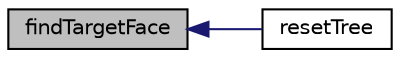 digraph "findTargetFace"
{
  bgcolor="transparent";
  edge [fontname="Helvetica",fontsize="10",labelfontname="Helvetica",labelfontsize="10"];
  node [fontname="Helvetica",fontsize="10",shape=record];
  rankdir="LR";
  Node1 [label="findTargetFace",height=0.2,width=0.4,color="black", fillcolor="grey75", style="filled", fontcolor="black"];
  Node1 -> Node2 [dir="back",color="midnightblue",fontsize="10",style="solid",fontname="Helvetica"];
  Node2 [label="resetTree",height=0.2,width=0.4,color="black",URL="$a00048.html#ab83e6b3e3855aa40f4aaeb3856efe68c",tooltip="Reset the octree for the target patch face search. "];
}
